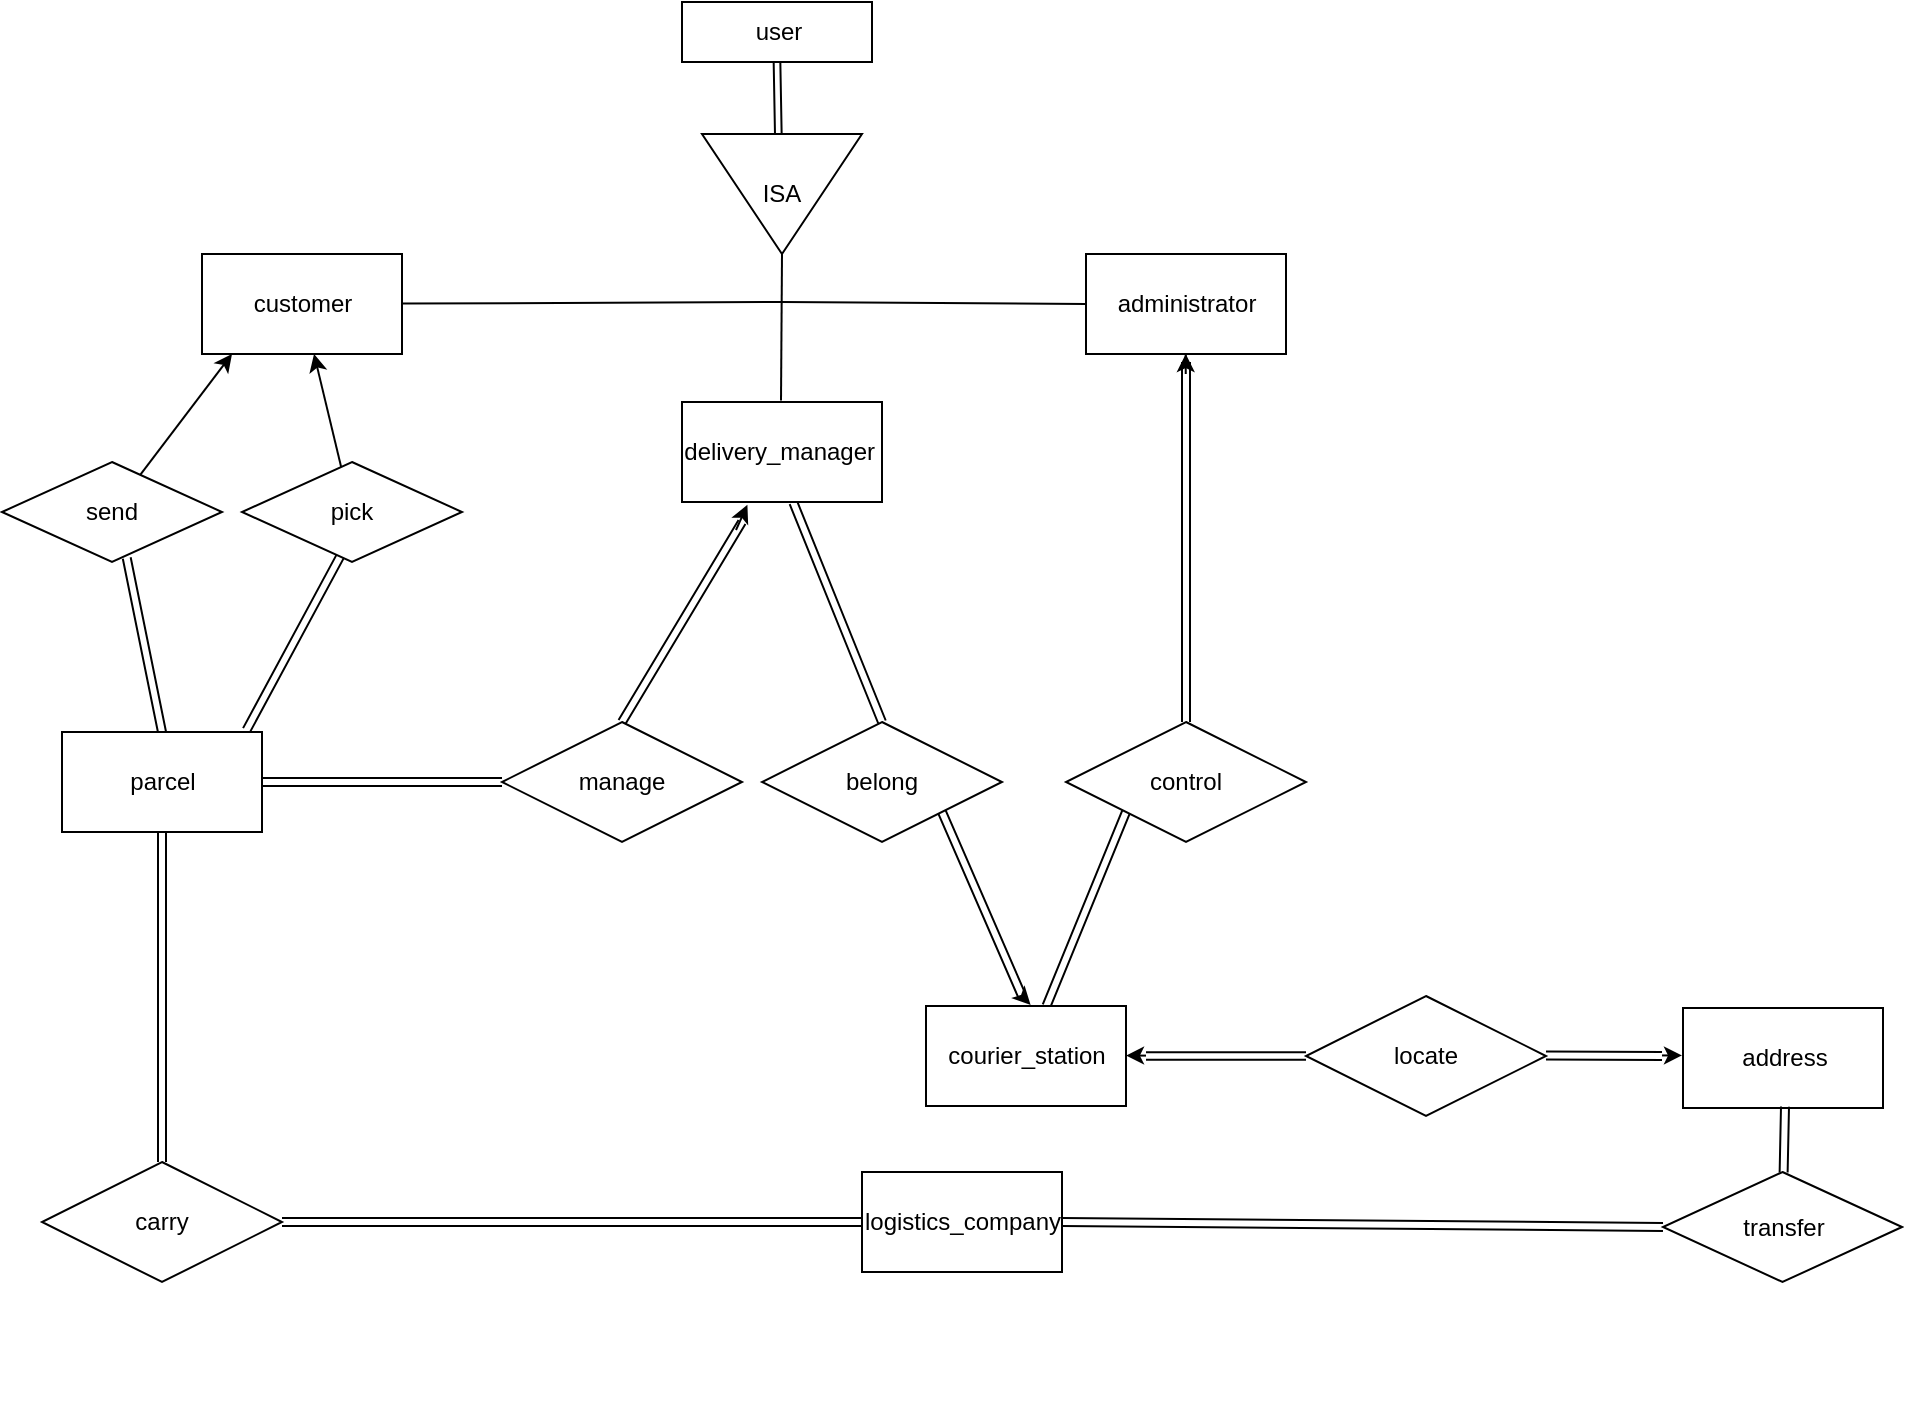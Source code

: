 <mxfile version="22.0.0" type="device">
  <diagram id="FbGefB45DL_52clLTNWh" name="Page-1">
    <mxGraphModel dx="2682" dy="933" grid="1" gridSize="10" guides="1" tooltips="1" connect="0" arrows="1" fold="1" page="1" pageScale="1" pageWidth="827" pageHeight="1169" math="0" shadow="0">
      <root>
        <mxCell id="0" />
        <mxCell id="1" parent="0" />
        <mxCell id="70" style="edgeStyle=none;shape=link;html=1;exitX=0.5;exitY=0;exitDx=0;exitDy=0;" parent="1" source="69" edge="1">
          <mxGeometry relative="1" as="geometry">
            <mxPoint x="-110" y="460" as="targetPoint" />
            <Array as="points" />
          </mxGeometry>
        </mxCell>
        <mxCell id="71" style="edgeStyle=none;shape=link;html=1;entryX=0.5;entryY=0;entryDx=0;entryDy=0;exitX=0.557;exitY=1.007;exitDx=0;exitDy=0;exitPerimeter=0;" parent="1" source="9" target="54" edge="1">
          <mxGeometry relative="1" as="geometry">
            <mxPoint x="-60" y="440" as="sourcePoint" />
            <mxPoint x="60" y="400" as="targetPoint" />
          </mxGeometry>
        </mxCell>
        <mxCell id="54" value="belong" style="shape=rhombus;perimeter=rhombusPerimeter;whiteSpace=wrap;html=1;align=center;" parent="1" vertex="1">
          <mxGeometry x="-100" y="560" width="120" height="60" as="geometry" />
        </mxCell>
        <mxCell id="62" style="edgeStyle=none;shape=link;html=1;exitX=1;exitY=1;exitDx=0;exitDy=0;" parent="1" source="54" edge="1">
          <mxGeometry relative="1" as="geometry">
            <mxPoint x="-70.37" y="627" as="sourcePoint" />
            <mxPoint x="30" y="697" as="targetPoint" />
          </mxGeometry>
        </mxCell>
        <mxCell id="189" style="edgeStyle=none;shape=link;html=1;exitX=0.923;exitY=-0.02;exitDx=0;exitDy=0;entryX=0.452;entryY=0.92;entryDx=0;entryDy=0;exitPerimeter=0;entryPerimeter=0;" parent="1" source="17" target="89" edge="1">
          <mxGeometry relative="1" as="geometry" />
        </mxCell>
        <mxCell id="17" value="parcel" style="html=1;dashed=0;whitespace=wrap;" parent="1" vertex="1">
          <mxGeometry x="-450" y="565" width="100" height="50" as="geometry" />
        </mxCell>
        <mxCell id="5" value="locate" style="shape=rhombus;perimeter=rhombusPerimeter;whiteSpace=wrap;html=1;align=center;" parent="1" vertex="1">
          <mxGeometry x="172" y="697" width="120" height="60" as="geometry" />
        </mxCell>
        <mxCell id="202" value="" style="edgeStyle=none;shape=link;html=1;entryX=0;entryY=1;entryDx=0;entryDy=0;" parent="1" source="19" target="84" edge="1">
          <mxGeometry relative="1" as="geometry" />
        </mxCell>
        <mxCell id="19" value="courier_station" style="html=1;dashed=0;whitespace=wrap;" parent="1" vertex="1">
          <mxGeometry x="-18" y="702" width="100" height="50" as="geometry" />
        </mxCell>
        <mxCell id="20" value="address" style="html=1;dashed=0;whitespace=wrap;" parent="1" vertex="1">
          <mxGeometry x="360.5" y="703" width="100" height="50" as="geometry" />
        </mxCell>
        <mxCell id="28" value="" style="shape=link;html=1;" parent="1" edge="1">
          <mxGeometry width="100" relative="1" as="geometry">
            <mxPoint x="292" y="726.8" as="sourcePoint" />
            <mxPoint x="350" y="727" as="targetPoint" />
          </mxGeometry>
        </mxCell>
        <mxCell id="30" value="" style="endArrow=classic;html=1;" parent="1" edge="1">
          <mxGeometry width="50" height="50" relative="1" as="geometry">
            <mxPoint x="350" y="726.72" as="sourcePoint" />
            <mxPoint x="360" y="726.72" as="targetPoint" />
            <Array as="points">
              <mxPoint x="360" y="726.72" />
            </Array>
          </mxGeometry>
        </mxCell>
        <mxCell id="21" value="" style="verticalLabelPosition=bottom;shadow=0;dashed=0;align=center;html=1;verticalAlign=top;shape=mxgraph.electrical.transmission.2_line_bus;direction=west;" parent="1" vertex="1">
          <mxGeometry x="92" y="725.13" width="80" height="3.75" as="geometry" />
        </mxCell>
        <mxCell id="22" value="" style="endArrow=classic;html=1;" parent="1" edge="1">
          <mxGeometry width="50" height="50" relative="1" as="geometry">
            <mxPoint x="92" y="726.8" as="sourcePoint" />
            <mxPoint x="82" y="726.8" as="targetPoint" />
          </mxGeometry>
        </mxCell>
        <mxCell id="27" value="" style="endArrow=classic;html=1;" parent="1" edge="1">
          <mxGeometry width="50" height="50" relative="1" as="geometry">
            <mxPoint x="102" y="736.8" as="sourcePoint" />
            <mxPoint x="102" y="737" as="targetPoint" />
          </mxGeometry>
        </mxCell>
        <mxCell id="65" value="" style="endArrow=classic;html=1;entryX=0.523;entryY=-0.01;entryDx=0;entryDy=0;entryPerimeter=0;" parent="1" target="19" edge="1">
          <mxGeometry width="50" height="50" relative="1" as="geometry">
            <mxPoint x="30" y="697" as="sourcePoint" />
            <mxPoint x="30" y="702" as="targetPoint" />
            <Array as="points" />
          </mxGeometry>
        </mxCell>
        <mxCell id="75" style="edgeStyle=none;shape=link;html=1;exitX=0;exitY=0.5;exitDx=0;exitDy=0;entryX=1;entryY=0.5;entryDx=0;entryDy=0;" parent="1" source="69" target="17" edge="1">
          <mxGeometry relative="1" as="geometry" />
        </mxCell>
        <mxCell id="69" value="manage" style="shape=rhombus;perimeter=rhombusPerimeter;whiteSpace=wrap;html=1;align=center;" parent="1" vertex="1">
          <mxGeometry x="-230" y="560" width="120" height="60" as="geometry" />
        </mxCell>
        <mxCell id="84" value="control" style="shape=rhombus;perimeter=rhombusPerimeter;whiteSpace=wrap;html=1;align=center;" parent="1" vertex="1">
          <mxGeometry x="52" y="560" width="120" height="60" as="geometry" />
        </mxCell>
        <mxCell id="93" style="edgeStyle=none;html=1;entryX=0.15;entryY=1;entryDx=0;entryDy=0;entryPerimeter=0;" parent="1" source="88" target="10" edge="1">
          <mxGeometry relative="1" as="geometry" />
        </mxCell>
        <mxCell id="95" style="edgeStyle=none;shape=link;html=1;entryX=0.5;entryY=0;entryDx=0;entryDy=0;exitX=0.567;exitY=0.96;exitDx=0;exitDy=0;exitPerimeter=0;" parent="1" source="88" target="17" edge="1">
          <mxGeometry relative="1" as="geometry">
            <mxPoint x="-426" y="480" as="sourcePoint" />
          </mxGeometry>
        </mxCell>
        <mxCell id="88" value="send" style="shape=rhombus;perimeter=rhombusPerimeter;whiteSpace=wrap;html=1;align=center;" parent="1" vertex="1">
          <mxGeometry x="-480" y="430" width="110" height="50" as="geometry" />
        </mxCell>
        <mxCell id="94" style="edgeStyle=none;html=1;" parent="1" source="89" target="10" edge="1">
          <mxGeometry relative="1" as="geometry">
            <mxPoint x="-300" y="310" as="targetPoint" />
          </mxGeometry>
        </mxCell>
        <mxCell id="89" value="pick" style="shape=rhombus;perimeter=rhombusPerimeter;whiteSpace=wrap;html=1;align=center;" parent="1" vertex="1">
          <mxGeometry x="-360" y="430" width="110" height="50" as="geometry" />
        </mxCell>
        <mxCell id="76" value="" style="endArrow=classic;html=1;entryX=0.327;entryY=1.028;entryDx=0;entryDy=0;entryPerimeter=0;" parent="1" edge="1" target="9">
          <mxGeometry width="50" height="50" relative="1" as="geometry">
            <mxPoint x="-113" y="464" as="sourcePoint" />
            <mxPoint x="-103" y="454" as="targetPoint" />
            <Array as="points" />
          </mxGeometry>
        </mxCell>
        <mxCell id="4" value="user" style="html=1;dashed=0;whitespace=wrap;" parent="1" vertex="1">
          <mxGeometry x="-140" y="200" width="95" height="30" as="geometry" />
        </mxCell>
        <mxCell id="8" value="ISA" style="triangle;whiteSpace=wrap;html=1;direction=south;" parent="1" vertex="1">
          <mxGeometry x="-130" y="266" width="80" height="60" as="geometry" />
        </mxCell>
        <mxCell id="9" value="delivery_manager&amp;nbsp;" style="html=1;dashed=0;whitespace=wrap;" parent="1" vertex="1">
          <mxGeometry x="-140" y="400" width="100" height="50" as="geometry" />
        </mxCell>
        <mxCell id="10" value="customer" style="html=1;dashed=0;whitespace=wrap;" parent="1" vertex="1">
          <mxGeometry x="-380" y="326" width="100" height="50" as="geometry" />
        </mxCell>
        <mxCell id="14" value="" style="endArrow=none;html=1;entryX=0;entryY=0.5;entryDx=0;entryDy=0;" parent="1" target="11" edge="1">
          <mxGeometry width="50" height="50" relative="1" as="geometry">
            <mxPoint x="-90" y="350" as="sourcePoint" />
            <mxPoint x="90" y="320" as="targetPoint" />
          </mxGeometry>
        </mxCell>
        <mxCell id="16" value="" style="shape=link;html=1;exitX=-0.001;exitY=0.523;exitDx=0;exitDy=0;entryX=0.5;entryY=1;entryDx=0;entryDy=0;exitPerimeter=0;width=3.333;" parent="1" target="4" edge="1" source="8">
          <mxGeometry width="100" relative="1" as="geometry">
            <mxPoint x="-70" y="250" as="sourcePoint" />
            <mxPoint x="-240" y="130" as="targetPoint" />
          </mxGeometry>
        </mxCell>
        <mxCell id="181" value="" style="endArrow=none;html=1;exitX=1;exitY=0.5;exitDx=0;exitDy=0;entryX=0.495;entryY=-0.014;entryDx=0;entryDy=0;entryPerimeter=0;" parent="1" source="8" target="9" edge="1">
          <mxGeometry width="50" height="50" relative="1" as="geometry">
            <mxPoint x="-230" y="235" as="sourcePoint" />
            <mxPoint x="-73" y="340" as="targetPoint" />
          </mxGeometry>
        </mxCell>
        <mxCell id="184" value="" style="endArrow=none;html=1;" parent="1" source="10" edge="1">
          <mxGeometry width="50" height="50" relative="1" as="geometry">
            <mxPoint x="-312" y="340" as="sourcePoint" />
            <mxPoint x="-90" y="350" as="targetPoint" />
          </mxGeometry>
        </mxCell>
        <mxCell id="YqV0iKdWkAeTf8LVqFh--184" value="" style="endArrow=classic;html=1;rounded=0;" parent="1" edge="1">
          <mxGeometry width="50" height="50" relative="1" as="geometry">
            <mxPoint x="111.87" y="376" as="sourcePoint" />
            <mxPoint x="111.87" y="376" as="targetPoint" />
            <Array as="points">
              <mxPoint x="111.87" y="376" />
              <mxPoint x="111.87" y="386" />
            </Array>
          </mxGeometry>
        </mxCell>
        <mxCell id="212" value="transfer" style="shape=rhombus;perimeter=rhombusPerimeter;whiteSpace=wrap;html=1;align=center;" parent="1" vertex="1">
          <mxGeometry x="350.5" y="785" width="119.5" height="55" as="geometry" />
        </mxCell>
        <mxCell id="213" value="logistics_company" style="html=1;dashed=0;whitespace=wrap;" parent="1" vertex="1">
          <mxGeometry x="-50" y="785" width="100" height="50" as="geometry" />
        </mxCell>
        <mxCell id="214" style="edgeStyle=none;shape=link;html=1;exitX=0;exitY=0.5;exitDx=0;exitDy=0;entryX=1;entryY=0.5;entryDx=0;entryDy=0;" parent="1" source="212" target="213" edge="1">
          <mxGeometry relative="1" as="geometry" />
        </mxCell>
        <mxCell id="215" value="" style="endArrow=classic;html=1;" parent="1" edge="1">
          <mxGeometry width="50" height="50" relative="1" as="geometry">
            <mxPoint x="90" y="899.8" as="sourcePoint" />
            <mxPoint x="90" y="900" as="targetPoint" />
          </mxGeometry>
        </mxCell>
        <mxCell id="216" style="edgeStyle=none;shape=link;html=1;exitX=1;exitY=0.5;exitDx=0;exitDy=0;entryX=0;entryY=0.5;entryDx=0;entryDy=0;" parent="1" source="217" target="213" edge="1">
          <mxGeometry relative="1" as="geometry" />
        </mxCell>
        <mxCell id="217" value="carry" style="shape=rhombus;perimeter=rhombusPerimeter;whiteSpace=wrap;html=1;align=center;" parent="1" vertex="1">
          <mxGeometry x="-460" y="780" width="120" height="60" as="geometry" />
        </mxCell>
        <mxCell id="224" style="edgeStyle=none;shape=link;html=1;entryX=0.5;entryY=1;entryDx=0;entryDy=0;exitX=0.5;exitY=0;exitDx=0;exitDy=0;exitPerimeter=0;" parent="1" edge="1" source="217">
          <mxGeometry relative="1" as="geometry">
            <mxPoint x="-400" y="840" as="sourcePoint" />
            <mxPoint x="-400" y="615" as="targetPoint" />
          </mxGeometry>
        </mxCell>
        <mxCell id="225" style="edgeStyle=none;shape=link;html=1;entryX=0.51;entryY=0.986;entryDx=0;entryDy=0;entryPerimeter=0;" parent="1" source="212" target="20" edge="1">
          <mxGeometry relative="1" as="geometry">
            <mxPoint x="432" y="890" as="sourcePoint" />
            <mxPoint x="432" y="752" as="targetPoint" />
          </mxGeometry>
        </mxCell>
        <mxCell id="XK-4r7kXYGUr0WzjUq8n-225" value="" style="edgeStyle=none;shape=link;html=1;exitX=0.5;exitY=0;exitDx=0;exitDy=0;" edge="1" parent="1" source="84">
          <mxGeometry relative="1" as="geometry">
            <mxPoint x="112" y="380" as="targetPoint" />
            <mxPoint x="112" y="560" as="sourcePoint" />
          </mxGeometry>
        </mxCell>
        <mxCell id="11" value="administrator" style="html=1;dashed=0;whitespace=wrap;" parent="1" vertex="1">
          <mxGeometry x="62" y="326" width="100" height="50" as="geometry" />
        </mxCell>
      </root>
    </mxGraphModel>
  </diagram>
</mxfile>

